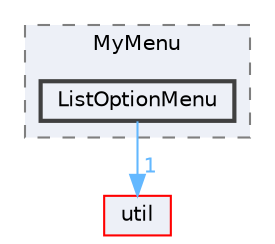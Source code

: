 digraph "ListOptionMenu"
{
 // LATEX_PDF_SIZE
  bgcolor="transparent";
  edge [fontname=Helvetica,fontsize=10,labelfontname=Helvetica,labelfontsize=10];
  node [fontname=Helvetica,fontsize=10,shape=box,height=0.2,width=0.4];
  compound=true
  subgraph clusterdir_5978cb0ca166c1e5e46ab0fd30008e2c {
    graph [ bgcolor="#edf0f7", pencolor="grey50", label="MyMenu", fontname=Helvetica,fontsize=10 style="filled,dashed", URL="dir_5978cb0ca166c1e5e46ab0fd30008e2c.html",tooltip=""]
  dir_2cd064ae7af75cdc58b64c72019e5ecb [label="ListOptionMenu", fillcolor="#edf0f7", color="grey25", style="filled,bold", URL="dir_2cd064ae7af75cdc58b64c72019e5ecb.html",tooltip=""];
  }
  dir_23ec12649285f9fabf3a6b7380226c28 [label="util", fillcolor="#edf0f7", color="red", style="filled", URL="dir_23ec12649285f9fabf3a6b7380226c28.html",tooltip=""];
  dir_2cd064ae7af75cdc58b64c72019e5ecb->dir_23ec12649285f9fabf3a6b7380226c28 [headlabel="1", labeldistance=1.5 headhref="dir_000183_000357.html" href="dir_000183_000357.html" color="steelblue1" fontcolor="steelblue1"];
}
